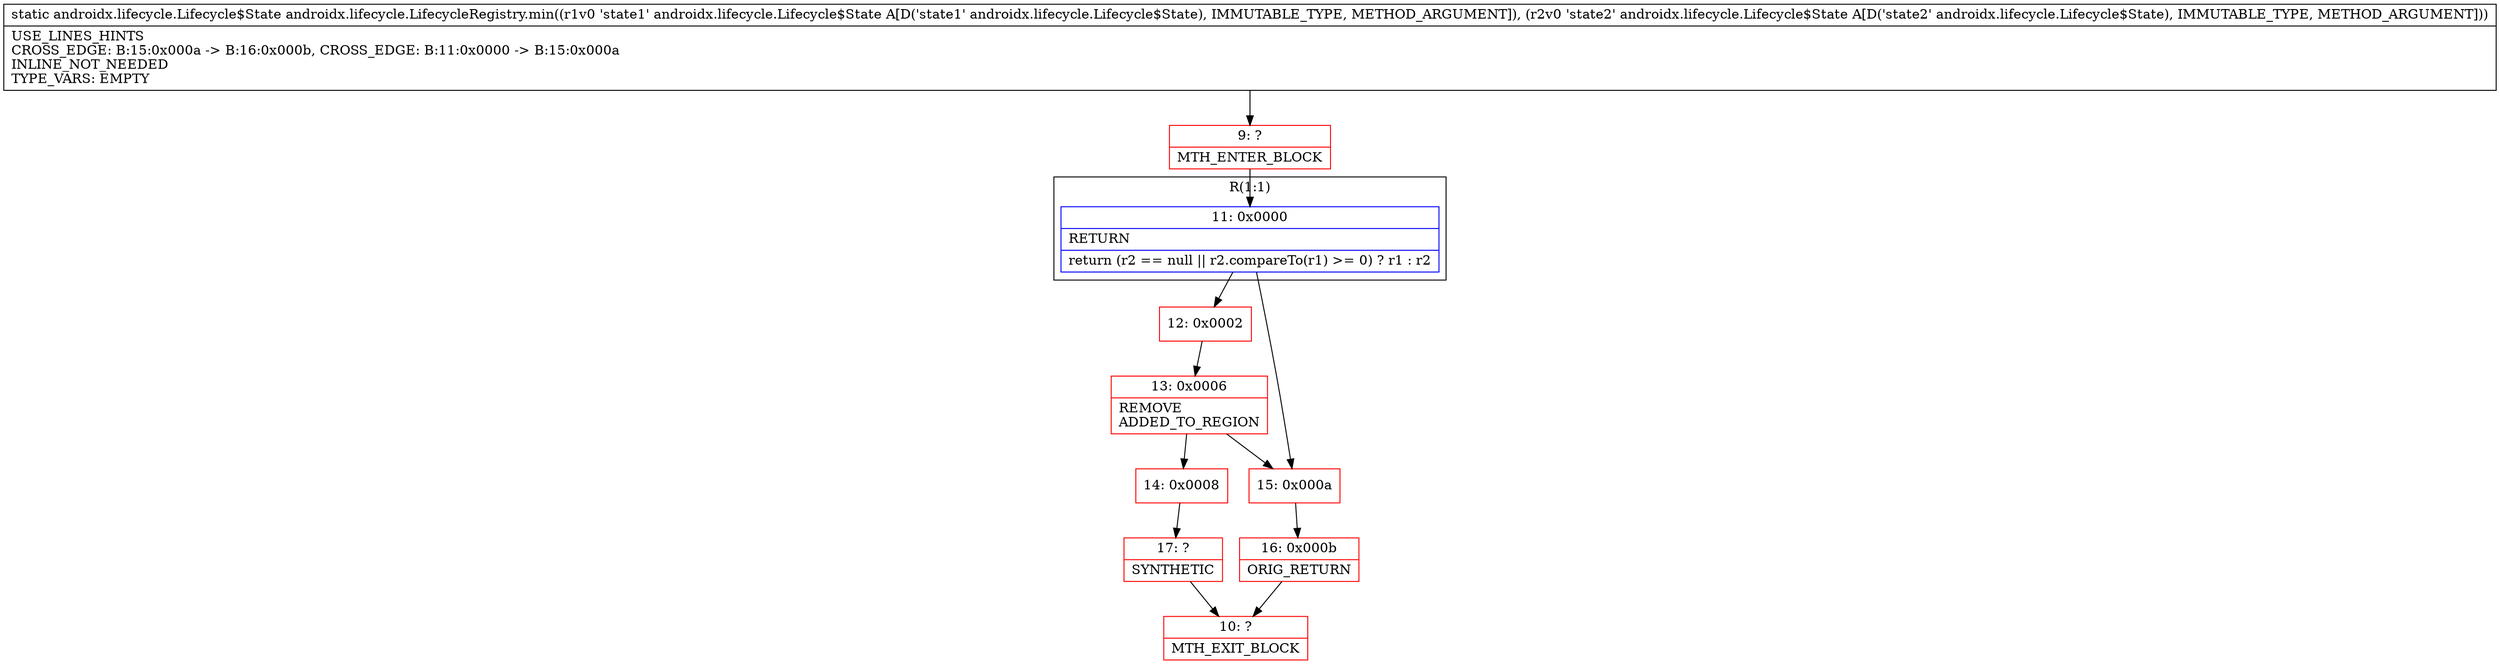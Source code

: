 digraph "CFG forandroidx.lifecycle.LifecycleRegistry.min(Landroidx\/lifecycle\/Lifecycle$State;Landroidx\/lifecycle\/Lifecycle$State;)Landroidx\/lifecycle\/Lifecycle$State;" {
subgraph cluster_Region_1786708130 {
label = "R(1:1)";
node [shape=record,color=blue];
Node_11 [shape=record,label="{11\:\ 0x0000|RETURN\l|return (r2 == null \|\| r2.compareTo(r1) \>= 0) ? r1 : r2\l}"];
}
Node_9 [shape=record,color=red,label="{9\:\ ?|MTH_ENTER_BLOCK\l}"];
Node_12 [shape=record,color=red,label="{12\:\ 0x0002}"];
Node_13 [shape=record,color=red,label="{13\:\ 0x0006|REMOVE\lADDED_TO_REGION\l}"];
Node_14 [shape=record,color=red,label="{14\:\ 0x0008}"];
Node_17 [shape=record,color=red,label="{17\:\ ?|SYNTHETIC\l}"];
Node_10 [shape=record,color=red,label="{10\:\ ?|MTH_EXIT_BLOCK\l}"];
Node_15 [shape=record,color=red,label="{15\:\ 0x000a}"];
Node_16 [shape=record,color=red,label="{16\:\ 0x000b|ORIG_RETURN\l}"];
MethodNode[shape=record,label="{static androidx.lifecycle.Lifecycle$State androidx.lifecycle.LifecycleRegistry.min((r1v0 'state1' androidx.lifecycle.Lifecycle$State A[D('state1' androidx.lifecycle.Lifecycle$State), IMMUTABLE_TYPE, METHOD_ARGUMENT]), (r2v0 'state2' androidx.lifecycle.Lifecycle$State A[D('state2' androidx.lifecycle.Lifecycle$State), IMMUTABLE_TYPE, METHOD_ARGUMENT]))  | USE_LINES_HINTS\lCROSS_EDGE: B:15:0x000a \-\> B:16:0x000b, CROSS_EDGE: B:11:0x0000 \-\> B:15:0x000a\lINLINE_NOT_NEEDED\lTYPE_VARS: EMPTY\l}"];
MethodNode -> Node_9;Node_11 -> Node_12;
Node_11 -> Node_15;
Node_9 -> Node_11;
Node_12 -> Node_13;
Node_13 -> Node_14;
Node_13 -> Node_15;
Node_14 -> Node_17;
Node_17 -> Node_10;
Node_15 -> Node_16;
Node_16 -> Node_10;
}

